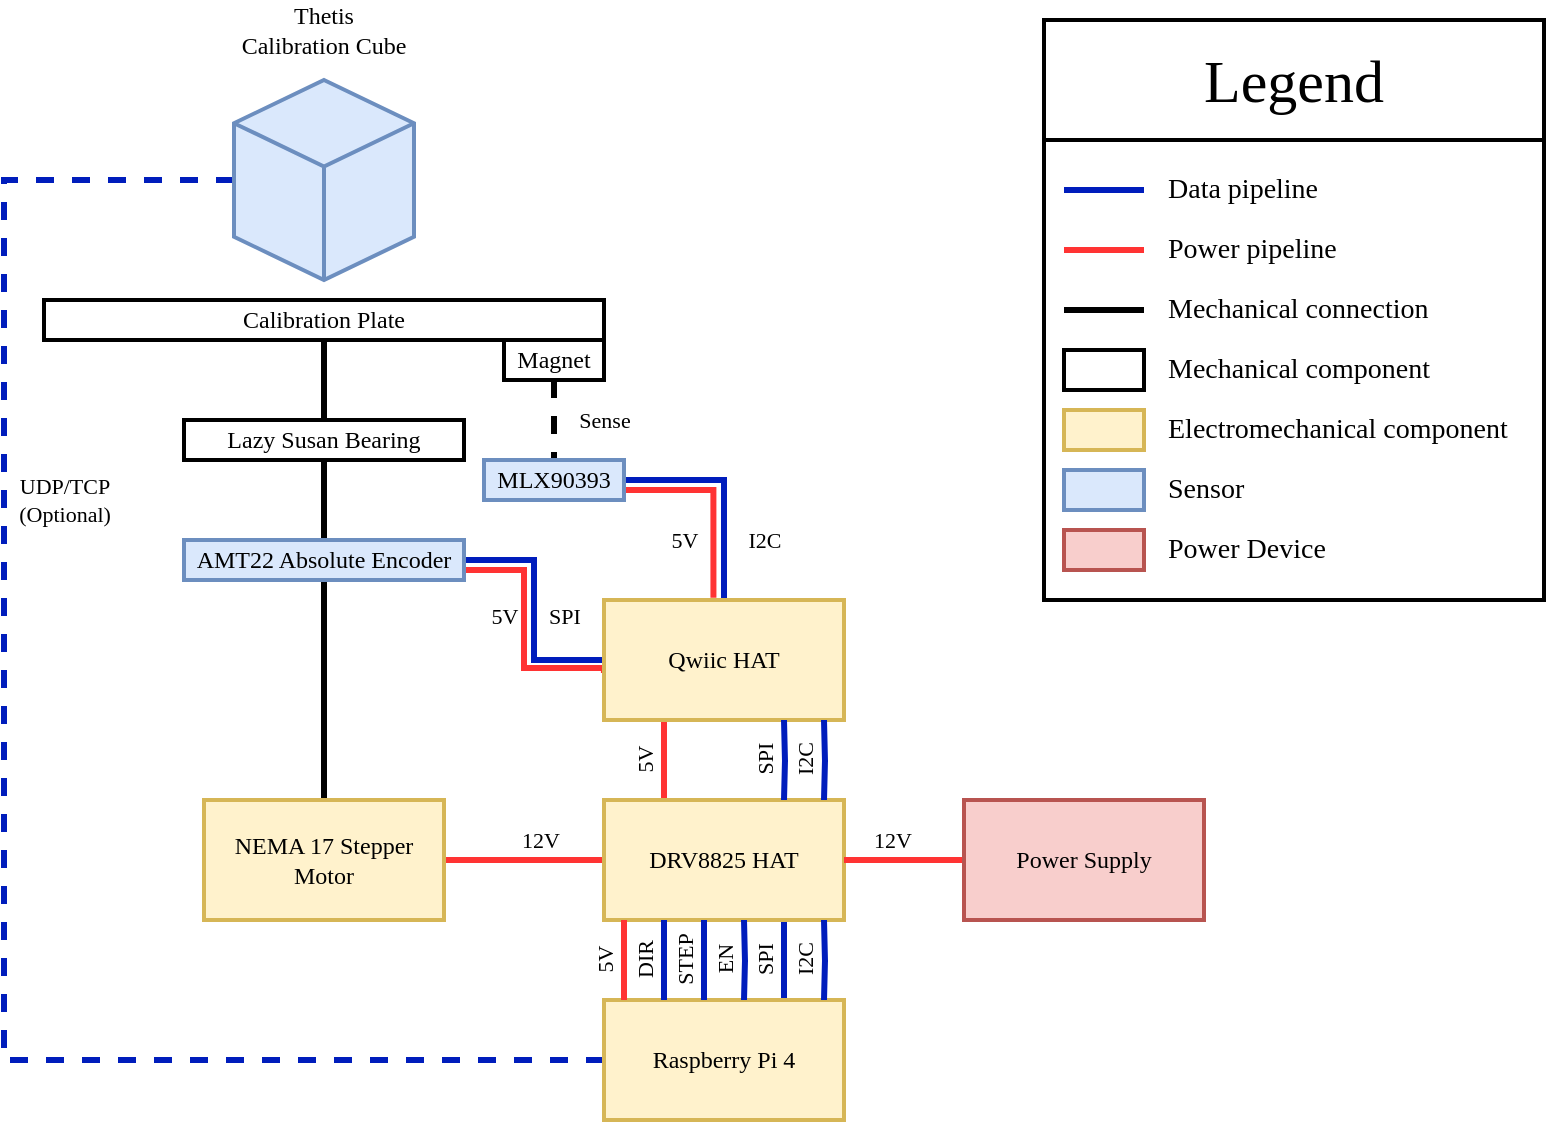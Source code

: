 <mxfile version="21.6.5" type="device" pages="2">
  <diagram id="5zqP1cPBUYEB5b7HEuYu" name="System Block Diagram">
    <mxGraphModel dx="1838" dy="1079" grid="1" gridSize="10" guides="1" tooltips="1" connect="1" arrows="1" fold="1" page="1" pageScale="1" pageWidth="1100" pageHeight="850" math="0" shadow="0">
      <root>
        <mxCell id="0" />
        <mxCell id="1" parent="0" />
        <mxCell id="tOTZb1gv-i5D8va3ve_L-6" style="edgeStyle=orthogonalEdgeStyle;rounded=0;orthogonalLoop=1;jettySize=auto;html=1;exitX=0.5;exitY=0;exitDx=0;exitDy=0;entryX=0.5;entryY=1;entryDx=0;entryDy=0;endArrow=none;endFill=0;strokeWidth=3;fontFamily=CMU Typewriter Text;" edge="1" parent="1" source="tOTZb1gv-i5D8va3ve_L-1" target="tOTZb1gv-i5D8va3ve_L-4">
          <mxGeometry relative="1" as="geometry" />
        </mxCell>
        <mxCell id="tOTZb1gv-i5D8va3ve_L-21" style="edgeStyle=orthogonalEdgeStyle;rounded=0;orthogonalLoop=1;jettySize=auto;html=1;exitX=1;exitY=0.5;exitDx=0;exitDy=0;entryX=0;entryY=0.5;entryDx=0;entryDy=0;endArrow=none;endFill=0;strokeWidth=3;fillColor=#0050ef;strokeColor=#FF3333;fontFamily=CMU Typewriter Text;" edge="1" parent="1" source="tOTZb1gv-i5D8va3ve_L-1" target="tOTZb1gv-i5D8va3ve_L-14">
          <mxGeometry relative="1" as="geometry" />
        </mxCell>
        <mxCell id="tOTZb1gv-i5D8va3ve_L-49" value="12V" style="edgeLabel;html=1;align=center;verticalAlign=middle;resizable=0;points=[];fontFamily=CMU Typewriter Text;" vertex="1" connectable="0" parent="tOTZb1gv-i5D8va3ve_L-21">
          <mxGeometry x="0.193" relative="1" as="geometry">
            <mxPoint y="-10" as="offset" />
          </mxGeometry>
        </mxCell>
        <mxCell id="tOTZb1gv-i5D8va3ve_L-1" value="NEMA 17 Stepper Motor" style="rounded=0;whiteSpace=wrap;html=1;strokeWidth=2;fillColor=#fff2cc;strokeColor=#d6b656;fontFamily=CMU Typewriter Text;" vertex="1" parent="1">
          <mxGeometry x="110" y="410" width="120" height="60" as="geometry" />
        </mxCell>
        <mxCell id="tOTZb1gv-i5D8va3ve_L-31" style="edgeStyle=orthogonalEdgeStyle;rounded=0;orthogonalLoop=1;jettySize=auto;html=1;exitX=0;exitY=0.5;exitDx=0;exitDy=0;exitPerimeter=0;entryX=0;entryY=0.5;entryDx=0;entryDy=0;strokeWidth=3;endArrow=none;endFill=0;dashed=1;fillColor=#0050ef;strokeColor=#001DBC;fontFamily=CMU Typewriter Text;" edge="1" parent="1" source="tOTZb1gv-i5D8va3ve_L-2" target="tOTZb1gv-i5D8va3ve_L-19">
          <mxGeometry relative="1" as="geometry">
            <Array as="points">
              <mxPoint x="10" y="100" />
              <mxPoint x="10" y="540" />
            </Array>
          </mxGeometry>
        </mxCell>
        <mxCell id="tOTZb1gv-i5D8va3ve_L-56" value="UDP/TCP&lt;br&gt;(Optional)" style="edgeLabel;html=1;align=center;verticalAlign=middle;resizable=0;points=[];fontFamily=CMU Typewriter Text;" vertex="1" connectable="0" parent="tOTZb1gv-i5D8va3ve_L-31">
          <mxGeometry x="-0.401" y="1" relative="1" as="geometry">
            <mxPoint x="29" y="19" as="offset" />
          </mxGeometry>
        </mxCell>
        <mxCell id="tOTZb1gv-i5D8va3ve_L-2" value="" style="html=1;whiteSpace=wrap;shape=isoCube2;backgroundOutline=1;isoAngle=15;strokeWidth=2;fillColor=#dae8fc;strokeColor=#6c8ebf;fontFamily=CMU Typewriter Text;" vertex="1" parent="1">
          <mxGeometry x="125" y="50" width="90" height="100" as="geometry" />
        </mxCell>
        <mxCell id="tOTZb1gv-i5D8va3ve_L-3" value="Thetis&lt;br&gt;Calibration Cube" style="text;html=1;strokeColor=none;fillColor=none;align=center;verticalAlign=middle;whiteSpace=wrap;rounded=0;fontFamily=CMU Typewriter Text;" vertex="1" parent="1">
          <mxGeometry x="110" y="10" width="120" height="30" as="geometry" />
        </mxCell>
        <mxCell id="tOTZb1gv-i5D8va3ve_L-4" value="Calibration Plate" style="rounded=0;whiteSpace=wrap;html=1;strokeWidth=2;fontFamily=CMU Typewriter Text;" vertex="1" parent="1">
          <mxGeometry x="30" y="160" width="280" height="20" as="geometry" />
        </mxCell>
        <mxCell id="tOTZb1gv-i5D8va3ve_L-5" value="Lazy Susan Bearing" style="rounded=0;whiteSpace=wrap;html=1;strokeWidth=2;fontFamily=CMU Typewriter Text;" vertex="1" parent="1">
          <mxGeometry x="100" y="220" width="140" height="20" as="geometry" />
        </mxCell>
        <mxCell id="tOTZb1gv-i5D8va3ve_L-10" style="edgeStyle=orthogonalEdgeStyle;rounded=0;orthogonalLoop=1;jettySize=auto;html=1;exitX=0.5;exitY=1;exitDx=0;exitDy=0;entryX=0.5;entryY=0;entryDx=0;entryDy=0;strokeWidth=3;endArrow=none;endFill=0;dashed=1;fontFamily=CMU Typewriter Text;" edge="1" parent="1" source="tOTZb1gv-i5D8va3ve_L-8" target="tOTZb1gv-i5D8va3ve_L-9">
          <mxGeometry relative="1" as="geometry" />
        </mxCell>
        <mxCell id="tOTZb1gv-i5D8va3ve_L-55" value="Sense" style="edgeLabel;html=1;align=center;verticalAlign=middle;resizable=0;points=[];fontFamily=CMU Typewriter Text;" vertex="1" connectable="0" parent="tOTZb1gv-i5D8va3ve_L-10">
          <mxGeometry x="-0.513" y="-1" relative="1" as="geometry">
            <mxPoint x="26" y="10" as="offset" />
          </mxGeometry>
        </mxCell>
        <mxCell id="tOTZb1gv-i5D8va3ve_L-8" value="Magnet" style="rounded=0;whiteSpace=wrap;html=1;strokeWidth=2;fontFamily=CMU Typewriter Text;" vertex="1" parent="1">
          <mxGeometry x="260" y="180" width="50" height="20" as="geometry" />
        </mxCell>
        <mxCell id="tOTZb1gv-i5D8va3ve_L-17" style="edgeStyle=orthogonalEdgeStyle;rounded=0;orthogonalLoop=1;jettySize=auto;html=1;exitX=1;exitY=0.5;exitDx=0;exitDy=0;entryX=0.5;entryY=0;entryDx=0;entryDy=0;strokeWidth=3;endArrow=none;endFill=0;fillColor=#0050ef;strokeColor=#001DBC;fontFamily=CMU Typewriter Text;" edge="1" parent="1" source="tOTZb1gv-i5D8va3ve_L-9" target="tOTZb1gv-i5D8va3ve_L-15">
          <mxGeometry relative="1" as="geometry" />
        </mxCell>
        <mxCell id="tOTZb1gv-i5D8va3ve_L-54" value="I2C" style="edgeLabel;html=1;align=center;verticalAlign=middle;resizable=0;points=[];fontFamily=CMU Typewriter Text;" vertex="1" connectable="0" parent="tOTZb1gv-i5D8va3ve_L-17">
          <mxGeometry x="0.438" y="1" relative="1" as="geometry">
            <mxPoint x="19" y="1" as="offset" />
          </mxGeometry>
        </mxCell>
        <mxCell id="tOTZb1gv-i5D8va3ve_L-27" style="edgeStyle=orthogonalEdgeStyle;rounded=0;orthogonalLoop=1;jettySize=auto;html=1;exitX=1;exitY=0.75;exitDx=0;exitDy=0;entryX=0.456;entryY=-0.018;entryDx=0;entryDy=0;entryPerimeter=0;strokeWidth=3;endArrow=none;endFill=0;strokeColor=#FF3333;fontFamily=CMU Typewriter Text;" edge="1" parent="1" source="tOTZb1gv-i5D8va3ve_L-9" target="tOTZb1gv-i5D8va3ve_L-15">
          <mxGeometry relative="1" as="geometry" />
        </mxCell>
        <mxCell id="tOTZb1gv-i5D8va3ve_L-53" value="5V" style="edgeLabel;html=1;align=center;verticalAlign=middle;resizable=0;points=[];fontFamily=CMU Typewriter Text;" vertex="1" connectable="0" parent="tOTZb1gv-i5D8va3ve_L-27">
          <mxGeometry x="0.407" y="-1" relative="1" as="geometry">
            <mxPoint x="-14" as="offset" />
          </mxGeometry>
        </mxCell>
        <mxCell id="tOTZb1gv-i5D8va3ve_L-9" value="MLX90393" style="rounded=0;whiteSpace=wrap;html=1;strokeWidth=2;fillColor=#dae8fc;strokeColor=#6c8ebf;fontFamily=CMU Typewriter Text;" vertex="1" parent="1">
          <mxGeometry x="250" y="240" width="70" height="20" as="geometry" />
        </mxCell>
        <mxCell id="tOTZb1gv-i5D8va3ve_L-18" style="edgeStyle=orthogonalEdgeStyle;rounded=0;orthogonalLoop=1;jettySize=auto;html=1;exitX=1;exitY=0.5;exitDx=0;exitDy=0;entryX=0;entryY=0.5;entryDx=0;entryDy=0;strokeWidth=3;endArrow=none;endFill=0;fillColor=#0050ef;strokeColor=#001DBC;fontFamily=CMU Typewriter Text;" edge="1" parent="1" source="tOTZb1gv-i5D8va3ve_L-11" target="tOTZb1gv-i5D8va3ve_L-15">
          <mxGeometry relative="1" as="geometry" />
        </mxCell>
        <mxCell id="tOTZb1gv-i5D8va3ve_L-52" value="SPI" style="edgeLabel;html=1;align=center;verticalAlign=middle;resizable=0;points=[];fontFamily=CMU Typewriter Text;" vertex="1" connectable="0" parent="tOTZb1gv-i5D8va3ve_L-18">
          <mxGeometry x="-0.07" y="-1" relative="1" as="geometry">
            <mxPoint x="16" y="7" as="offset" />
          </mxGeometry>
        </mxCell>
        <mxCell id="tOTZb1gv-i5D8va3ve_L-28" style="edgeStyle=orthogonalEdgeStyle;rounded=0;orthogonalLoop=1;jettySize=auto;html=1;exitX=1;exitY=0.75;exitDx=0;exitDy=0;entryX=0.003;entryY=0.609;entryDx=0;entryDy=0;entryPerimeter=0;strokeWidth=3;endArrow=none;endFill=0;strokeColor=#FF3333;fontFamily=CMU Typewriter Text;" edge="1" parent="1">
          <mxGeometry relative="1" as="geometry">
            <mxPoint x="239.6" y="295" as="sourcePoint" />
            <mxPoint x="309.96" y="346.54" as="targetPoint" />
            <Array as="points">
              <mxPoint x="270" y="295" />
              <mxPoint x="270" y="344" />
              <mxPoint x="310" y="344" />
            </Array>
          </mxGeometry>
        </mxCell>
        <mxCell id="tOTZb1gv-i5D8va3ve_L-51" value="5V" style="edgeLabel;html=1;align=center;verticalAlign=middle;resizable=0;points=[];fontFamily=CMU Typewriter Text;" vertex="1" connectable="0" parent="tOTZb1gv-i5D8va3ve_L-28">
          <mxGeometry x="-0.12" y="1" relative="1" as="geometry">
            <mxPoint x="-11" as="offset" />
          </mxGeometry>
        </mxCell>
        <mxCell id="tOTZb1gv-i5D8va3ve_L-11" value="AMT22 Absolute Encoder" style="rounded=0;whiteSpace=wrap;html=1;strokeWidth=2;fillColor=#dae8fc;strokeColor=#6c8ebf;fontFamily=CMU Typewriter Text;" vertex="1" parent="1">
          <mxGeometry x="100" y="280" width="140" height="20" as="geometry" />
        </mxCell>
        <mxCell id="tOTZb1gv-i5D8va3ve_L-26" style="edgeStyle=orthogonalEdgeStyle;rounded=0;orthogonalLoop=1;jettySize=auto;html=1;exitX=0.75;exitY=1;exitDx=0;exitDy=0;entryX=0.75;entryY=0;entryDx=0;entryDy=0;strokeWidth=3;endArrow=none;endFill=0;fillColor=#0050ef;strokeColor=#001DBC;fontFamily=CMU Typewriter Text;" edge="1" parent="1" source="tOTZb1gv-i5D8va3ve_L-14" target="tOTZb1gv-i5D8va3ve_L-19">
          <mxGeometry relative="1" as="geometry" />
        </mxCell>
        <mxCell id="tOTZb1gv-i5D8va3ve_L-33" value="SPI" style="edgeLabel;html=1;align=center;verticalAlign=middle;resizable=0;points=[];rotation=-90;fontFamily=CMU Typewriter Text;" vertex="1" connectable="0" parent="tOTZb1gv-i5D8va3ve_L-26">
          <mxGeometry x="-0.445" relative="1" as="geometry">
            <mxPoint x="-10" y="9" as="offset" />
          </mxGeometry>
        </mxCell>
        <mxCell id="tOTZb1gv-i5D8va3ve_L-29" style="edgeStyle=orthogonalEdgeStyle;rounded=0;orthogonalLoop=1;jettySize=auto;html=1;exitX=0.25;exitY=0;exitDx=0;exitDy=0;entryX=0.25;entryY=1;entryDx=0;entryDy=0;strokeWidth=3;endArrow=none;endFill=0;fillColor=#a20025;strokeColor=#FF3333;fontFamily=CMU Typewriter Text;" edge="1" parent="1" source="tOTZb1gv-i5D8va3ve_L-14" target="tOTZb1gv-i5D8va3ve_L-15">
          <mxGeometry relative="1" as="geometry" />
        </mxCell>
        <mxCell id="tOTZb1gv-i5D8va3ve_L-50" value="5V" style="edgeLabel;html=1;align=center;verticalAlign=middle;resizable=0;points=[];rotation=-90;fontFamily=CMU Typewriter Text;" vertex="1" connectable="0" parent="tOTZb1gv-i5D8va3ve_L-29">
          <mxGeometry x="0.392" relative="1" as="geometry">
            <mxPoint x="-10" y="8" as="offset" />
          </mxGeometry>
        </mxCell>
        <mxCell id="tOTZb1gv-i5D8va3ve_L-14" value="DRV8825 HAT" style="rounded=0;whiteSpace=wrap;html=1;strokeWidth=2;fillColor=#fff2cc;strokeColor=#d6b656;fontFamily=CMU Typewriter Text;" vertex="1" parent="1">
          <mxGeometry x="310" y="410" width="120" height="60" as="geometry" />
        </mxCell>
        <mxCell id="tOTZb1gv-i5D8va3ve_L-15" value="Qwiic HAT" style="rounded=0;whiteSpace=wrap;html=1;strokeWidth=2;fillColor=#fff2cc;strokeColor=#d6b656;fontFamily=CMU Typewriter Text;" vertex="1" parent="1">
          <mxGeometry x="310" y="310" width="120" height="60" as="geometry" />
        </mxCell>
        <mxCell id="tOTZb1gv-i5D8va3ve_L-19" value="Raspberry Pi 4" style="rounded=0;whiteSpace=wrap;html=1;strokeWidth=2;fillColor=#fff2cc;strokeColor=#d6b656;fontFamily=CMU Typewriter Text;" vertex="1" parent="1">
          <mxGeometry x="310" y="510" width="120" height="60" as="geometry" />
        </mxCell>
        <mxCell id="tOTZb1gv-i5D8va3ve_L-23" style="edgeStyle=orthogonalEdgeStyle;rounded=0;orthogonalLoop=1;jettySize=auto;html=1;exitX=0;exitY=0.5;exitDx=0;exitDy=0;entryX=1;entryY=0.5;entryDx=0;entryDy=0;endArrow=none;endFill=0;strokeWidth=3;strokeColor=#FF3333;fontFamily=CMU Typewriter Text;" edge="1" parent="1" source="tOTZb1gv-i5D8va3ve_L-22" target="tOTZb1gv-i5D8va3ve_L-14">
          <mxGeometry relative="1" as="geometry" />
        </mxCell>
        <mxCell id="tOTZb1gv-i5D8va3ve_L-48" value="12V" style="edgeLabel;html=1;align=center;verticalAlign=middle;resizable=0;points=[];fontFamily=CMU Typewriter Text;" vertex="1" connectable="0" parent="tOTZb1gv-i5D8va3ve_L-23">
          <mxGeometry x="0.194" relative="1" as="geometry">
            <mxPoint y="-10" as="offset" />
          </mxGeometry>
        </mxCell>
        <mxCell id="tOTZb1gv-i5D8va3ve_L-22" value="Power Supply" style="rounded=0;whiteSpace=wrap;html=1;strokeWidth=2;fillColor=#f8cecc;strokeColor=#b85450;fontFamily=CMU Typewriter Text;" vertex="1" parent="1">
          <mxGeometry x="490" y="410" width="120" height="60" as="geometry" />
        </mxCell>
        <mxCell id="tOTZb1gv-i5D8va3ve_L-34" style="edgeStyle=orthogonalEdgeStyle;rounded=0;orthogonalLoop=1;jettySize=auto;html=1;exitX=0.75;exitY=1;exitDx=0;exitDy=0;entryX=0.75;entryY=0;entryDx=0;entryDy=0;strokeWidth=3;endArrow=none;endFill=0;fillColor=#0050ef;strokeColor=#001DBC;fontFamily=CMU Typewriter Text;" edge="1" parent="1">
          <mxGeometry relative="1" as="geometry">
            <mxPoint x="380" y="470" as="sourcePoint" />
            <mxPoint x="380" y="510" as="targetPoint" />
          </mxGeometry>
        </mxCell>
        <mxCell id="tOTZb1gv-i5D8va3ve_L-35" value="EN" style="edgeLabel;html=1;align=center;verticalAlign=middle;resizable=0;points=[];rotation=-90;fontFamily=CMU Typewriter Text;" vertex="1" connectable="0" parent="tOTZb1gv-i5D8va3ve_L-34">
          <mxGeometry x="-0.445" relative="1" as="geometry">
            <mxPoint x="-10" y="9" as="offset" />
          </mxGeometry>
        </mxCell>
        <mxCell id="tOTZb1gv-i5D8va3ve_L-36" style="edgeStyle=orthogonalEdgeStyle;rounded=0;orthogonalLoop=1;jettySize=auto;html=1;exitX=0.75;exitY=1;exitDx=0;exitDy=0;entryX=0.75;entryY=0;entryDx=0;entryDy=0;strokeWidth=3;endArrow=none;endFill=0;fillColor=#0050ef;strokeColor=#001DBC;fontFamily=CMU Typewriter Text;" edge="1" parent="1">
          <mxGeometry relative="1" as="geometry">
            <mxPoint x="360" y="470" as="sourcePoint" />
            <mxPoint x="360" y="510" as="targetPoint" />
            <Array as="points">
              <mxPoint x="360" y="490" />
              <mxPoint x="360" y="490" />
            </Array>
          </mxGeometry>
        </mxCell>
        <mxCell id="tOTZb1gv-i5D8va3ve_L-37" value="STEP" style="edgeLabel;html=1;align=center;verticalAlign=middle;resizable=0;points=[];rotation=-90;fontFamily=CMU Typewriter Text;" vertex="1" connectable="0" parent="tOTZb1gv-i5D8va3ve_L-36">
          <mxGeometry x="-0.445" relative="1" as="geometry">
            <mxPoint x="-10" y="9" as="offset" />
          </mxGeometry>
        </mxCell>
        <mxCell id="tOTZb1gv-i5D8va3ve_L-38" style="edgeStyle=orthogonalEdgeStyle;rounded=0;orthogonalLoop=1;jettySize=auto;html=1;exitX=0.75;exitY=1;exitDx=0;exitDy=0;entryX=0.75;entryY=0;entryDx=0;entryDy=0;strokeWidth=3;endArrow=none;endFill=0;fillColor=#0050ef;strokeColor=#001DBC;fontFamily=CMU Typewriter Text;" edge="1" parent="1">
          <mxGeometry relative="1" as="geometry">
            <mxPoint x="420" y="470" as="sourcePoint" />
            <mxPoint x="420" y="510" as="targetPoint" />
          </mxGeometry>
        </mxCell>
        <mxCell id="tOTZb1gv-i5D8va3ve_L-39" value="I2C" style="edgeLabel;html=1;align=center;verticalAlign=middle;resizable=0;points=[];rotation=-90;fontFamily=CMU Typewriter Text;" vertex="1" connectable="0" parent="tOTZb1gv-i5D8va3ve_L-38">
          <mxGeometry x="-0.445" relative="1" as="geometry">
            <mxPoint x="-10" y="9" as="offset" />
          </mxGeometry>
        </mxCell>
        <mxCell id="tOTZb1gv-i5D8va3ve_L-40" style="edgeStyle=orthogonalEdgeStyle;rounded=0;orthogonalLoop=1;jettySize=auto;html=1;exitX=0.75;exitY=1;exitDx=0;exitDy=0;entryX=0.75;entryY=0;entryDx=0;entryDy=0;strokeWidth=3;endArrow=none;endFill=0;fillColor=#0050ef;strokeColor=#001DBC;fontFamily=CMU Typewriter Text;" edge="1" parent="1">
          <mxGeometry relative="1" as="geometry">
            <mxPoint x="340" y="470" as="sourcePoint" />
            <mxPoint x="340" y="510" as="targetPoint" />
            <Array as="points">
              <mxPoint x="340" y="490" />
              <mxPoint x="340" y="490" />
            </Array>
          </mxGeometry>
        </mxCell>
        <mxCell id="tOTZb1gv-i5D8va3ve_L-41" value="DIR" style="edgeLabel;html=1;align=center;verticalAlign=middle;resizable=0;points=[];rotation=-90;fontFamily=CMU Typewriter Text;" vertex="1" connectable="0" parent="tOTZb1gv-i5D8va3ve_L-40">
          <mxGeometry x="-0.445" relative="1" as="geometry">
            <mxPoint x="-10" y="9" as="offset" />
          </mxGeometry>
        </mxCell>
        <mxCell id="tOTZb1gv-i5D8va3ve_L-42" style="edgeStyle=orthogonalEdgeStyle;rounded=0;orthogonalLoop=1;jettySize=auto;html=1;exitX=0.75;exitY=1;exitDx=0;exitDy=0;entryX=0.75;entryY=0;entryDx=0;entryDy=0;strokeWidth=3;endArrow=none;endFill=0;fillColor=#0050ef;strokeColor=#FF3333;fontFamily=CMU Typewriter Text;" edge="1" parent="1">
          <mxGeometry relative="1" as="geometry">
            <mxPoint x="320" y="470" as="sourcePoint" />
            <mxPoint x="320" y="510" as="targetPoint" />
            <Array as="points">
              <mxPoint x="320" y="490" />
              <mxPoint x="320" y="490" />
            </Array>
          </mxGeometry>
        </mxCell>
        <mxCell id="tOTZb1gv-i5D8va3ve_L-43" value="5V" style="edgeLabel;html=1;align=center;verticalAlign=middle;resizable=0;points=[];rotation=-90;fontFamily=CMU Typewriter Text;" vertex="1" connectable="0" parent="tOTZb1gv-i5D8va3ve_L-42">
          <mxGeometry x="-0.445" relative="1" as="geometry">
            <mxPoint x="-10" y="9" as="offset" />
          </mxGeometry>
        </mxCell>
        <mxCell id="tOTZb1gv-i5D8va3ve_L-44" style="edgeStyle=orthogonalEdgeStyle;rounded=0;orthogonalLoop=1;jettySize=auto;html=1;exitX=0.75;exitY=1;exitDx=0;exitDy=0;entryX=0.75;entryY=0;entryDx=0;entryDy=0;strokeWidth=3;endArrow=none;endFill=0;fillColor=#0050ef;strokeColor=#001DBC;fontFamily=CMU Typewriter Text;" edge="1" parent="1">
          <mxGeometry relative="1" as="geometry">
            <mxPoint x="420" y="370" as="sourcePoint" />
            <mxPoint x="420" y="410" as="targetPoint" />
          </mxGeometry>
        </mxCell>
        <mxCell id="tOTZb1gv-i5D8va3ve_L-45" value="I2C" style="edgeLabel;html=1;align=center;verticalAlign=middle;resizable=0;points=[];rotation=-90;fontFamily=CMU Typewriter Text;" vertex="1" connectable="0" parent="tOTZb1gv-i5D8va3ve_L-44">
          <mxGeometry x="-0.445" relative="1" as="geometry">
            <mxPoint x="-10" y="9" as="offset" />
          </mxGeometry>
        </mxCell>
        <mxCell id="tOTZb1gv-i5D8va3ve_L-46" style="edgeStyle=orthogonalEdgeStyle;rounded=0;orthogonalLoop=1;jettySize=auto;html=1;exitX=0.75;exitY=1;exitDx=0;exitDy=0;entryX=0.75;entryY=0;entryDx=0;entryDy=0;strokeWidth=3;endArrow=none;endFill=0;fillColor=#0050ef;strokeColor=#001DBC;fontFamily=CMU Typewriter Text;" edge="1" parent="1">
          <mxGeometry relative="1" as="geometry">
            <mxPoint x="400" y="370" as="sourcePoint" />
            <mxPoint x="400" y="410" as="targetPoint" />
          </mxGeometry>
        </mxCell>
        <mxCell id="tOTZb1gv-i5D8va3ve_L-47" value="SPI" style="edgeLabel;html=1;align=center;verticalAlign=middle;resizable=0;points=[];rotation=-90;fontFamily=CMU Typewriter Text;" vertex="1" connectable="0" parent="tOTZb1gv-i5D8va3ve_L-46">
          <mxGeometry x="-0.445" relative="1" as="geometry">
            <mxPoint x="-10" y="9" as="offset" />
          </mxGeometry>
        </mxCell>
        <mxCell id="0twQuyHkZJd6qWiMJnPO-1" value="" style="rounded=0;whiteSpace=wrap;html=1;strokeWidth=2;fontFamily=CMU Typewriter Text;" vertex="1" parent="1">
          <mxGeometry x="530" y="20" width="250" height="290" as="geometry" />
        </mxCell>
        <mxCell id="0twQuyHkZJd6qWiMJnPO-2" value="&lt;font style=&quot;font-size: 30px;&quot;&gt;Legend&lt;/font&gt;" style="rounded=0;whiteSpace=wrap;html=1;strokeWidth=2;fontFamily=CMU Typewriter Text;" vertex="1" parent="1">
          <mxGeometry x="530" y="20" width="250" height="60" as="geometry" />
        </mxCell>
        <mxCell id="0twQuyHkZJd6qWiMJnPO-3" style="rounded=0;orthogonalLoop=1;jettySize=auto;html=1;exitX=0.056;exitY=0.167;exitDx=0;exitDy=0;entryX=0.167;entryY=0.167;entryDx=0;entryDy=0;strokeWidth=3;exitPerimeter=0;entryPerimeter=0;fillColor=#0050ef;strokeColor=#001DBC;fontFamily=CMU Typewriter Text;endArrow=none;endFill=0;" edge="1" parent="1">
          <mxGeometry relative="1" as="geometry">
            <mxPoint x="540" y="105" as="sourcePoint" />
            <mxPoint x="580.0" y="105" as="targetPoint" />
          </mxGeometry>
        </mxCell>
        <mxCell id="0twQuyHkZJd6qWiMJnPO-4" value="&lt;font style=&quot;font-size: 14px;&quot;&gt;Data pipeline&lt;/font&gt;" style="text;html=1;strokeColor=none;fillColor=none;align=left;verticalAlign=middle;whiteSpace=wrap;rounded=0;fontFamily=CMU Typewriter Text;" vertex="1" parent="1">
          <mxGeometry x="590" y="90" width="190" height="30" as="geometry" />
        </mxCell>
        <mxCell id="0twQuyHkZJd6qWiMJnPO-7" style="rounded=0;orthogonalLoop=1;jettySize=auto;html=1;exitX=0.056;exitY=0.167;exitDx=0;exitDy=0;entryX=0.167;entryY=0.167;entryDx=0;entryDy=0;strokeWidth=3;exitPerimeter=0;entryPerimeter=0;fillColor=#60a917;strokeColor=#FF3333;endArrow=none;endFill=0;fontFamily=CMU Typewriter Text;" edge="1" parent="1">
          <mxGeometry relative="1" as="geometry">
            <mxPoint x="540" y="135" as="sourcePoint" />
            <mxPoint x="580" y="135" as="targetPoint" />
          </mxGeometry>
        </mxCell>
        <mxCell id="0twQuyHkZJd6qWiMJnPO-8" value="&lt;span style=&quot;font-size: 14px;&quot;&gt;Power pipeline&lt;/span&gt;" style="text;html=1;strokeColor=none;fillColor=none;align=left;verticalAlign=middle;whiteSpace=wrap;rounded=0;fontFamily=CMU Typewriter Text;" vertex="1" parent="1">
          <mxGeometry x="590" y="120" width="190" height="30" as="geometry" />
        </mxCell>
        <mxCell id="0twQuyHkZJd6qWiMJnPO-9" style="rounded=0;orthogonalLoop=1;jettySize=auto;html=1;exitX=0.056;exitY=0.167;exitDx=0;exitDy=0;entryX=0.167;entryY=0.167;entryDx=0;entryDy=0;strokeWidth=3;exitPerimeter=0;entryPerimeter=0;fillColor=#60a917;strokeColor=#000000;endArrow=none;endFill=0;fontFamily=CMU Typewriter Text;" edge="1" parent="1">
          <mxGeometry relative="1" as="geometry">
            <mxPoint x="540" y="165" as="sourcePoint" />
            <mxPoint x="580" y="165" as="targetPoint" />
          </mxGeometry>
        </mxCell>
        <mxCell id="0twQuyHkZJd6qWiMJnPO-10" value="&lt;font style=&quot;font-size: 14px;&quot;&gt;Mechanical connection&lt;/font&gt;" style="text;html=1;strokeColor=none;fillColor=none;align=left;verticalAlign=middle;whiteSpace=wrap;rounded=0;fontFamily=CMU Typewriter Text;" vertex="1" parent="1">
          <mxGeometry x="590" y="150" width="190" height="30" as="geometry" />
        </mxCell>
        <mxCell id="0twQuyHkZJd6qWiMJnPO-12" value="&lt;font style=&quot;font-size: 14px;&quot;&gt;Electromechanical component&lt;/font&gt;" style="text;html=1;strokeColor=none;fillColor=none;align=left;verticalAlign=middle;whiteSpace=wrap;rounded=0;fontFamily=CMU Typewriter Text;" vertex="1" parent="1">
          <mxGeometry x="590" y="210" width="190" height="30" as="geometry" />
        </mxCell>
        <mxCell id="0twQuyHkZJd6qWiMJnPO-14" value="&lt;font style=&quot;font-size: 14px;&quot;&gt;Sensor&lt;/font&gt;" style="text;html=1;strokeColor=none;fillColor=none;align=left;verticalAlign=middle;whiteSpace=wrap;rounded=0;fontFamily=CMU Typewriter Text;" vertex="1" parent="1">
          <mxGeometry x="590" y="240" width="190" height="30" as="geometry" />
        </mxCell>
        <mxCell id="0twQuyHkZJd6qWiMJnPO-15" value="" style="rounded=0;whiteSpace=wrap;html=1;fontFamily=CMU Typewriter Text;strokeWidth=2;fillColor=#f8cecc;strokeColor=#b85450;" vertex="1" parent="1">
          <mxGeometry x="540" y="275" width="40" height="20" as="geometry" />
        </mxCell>
        <mxCell id="0twQuyHkZJd6qWiMJnPO-16" value="&lt;font style=&quot;font-size: 14px;&quot;&gt;Power Device&lt;/font&gt;" style="text;html=1;strokeColor=none;fillColor=none;align=left;verticalAlign=middle;whiteSpace=wrap;rounded=0;fontFamily=CMU Typewriter Text;" vertex="1" parent="1">
          <mxGeometry x="590" y="270" width="190" height="30" as="geometry" />
        </mxCell>
        <mxCell id="0twQuyHkZJd6qWiMJnPO-18" value="" style="rounded=0;whiteSpace=wrap;html=1;fontFamily=CMU Typewriter Text;strokeWidth=2;fillColor=#dae8fc;strokeColor=#6c8ebf;" vertex="1" parent="1">
          <mxGeometry x="540" y="245" width="40" height="20" as="geometry" />
        </mxCell>
        <mxCell id="0twQuyHkZJd6qWiMJnPO-19" value="" style="rounded=0;whiteSpace=wrap;html=1;fontFamily=CMU Typewriter Text;strokeWidth=2;fillColor=#fff2cc;strokeColor=#d6b656;" vertex="1" parent="1">
          <mxGeometry x="540" y="215" width="40" height="20" as="geometry" />
        </mxCell>
        <mxCell id="0twQuyHkZJd6qWiMJnPO-21" value="" style="rounded=0;whiteSpace=wrap;html=1;fontFamily=CMU Typewriter Text;strokeWidth=2;" vertex="1" parent="1">
          <mxGeometry x="540" y="185" width="40" height="20" as="geometry" />
        </mxCell>
        <mxCell id="0twQuyHkZJd6qWiMJnPO-22" value="&lt;span style=&quot;font-size: 14px;&quot;&gt;Mechanical component&lt;/span&gt;" style="text;html=1;strokeColor=none;fillColor=none;align=left;verticalAlign=middle;whiteSpace=wrap;rounded=0;fontFamily=CMU Typewriter Text;" vertex="1" parent="1">
          <mxGeometry x="590" y="180" width="190" height="30" as="geometry" />
        </mxCell>
      </root>
    </mxGraphModel>
  </diagram>
  <diagram name="ROS Architecture" id="WmgwrJzL_DIjoPacxGYn">
    <mxGraphModel dx="1644" dy="965" grid="1" gridSize="10" guides="1" tooltips="1" connect="1" arrows="1" fold="1" page="1" pageScale="1" pageWidth="1100" pageHeight="850" math="0" shadow="0">
      <root>
        <mxCell id="0" />
        <mxCell id="1" parent="0" />
        <mxCell id="5c4M8HBMnXqBhfR9mkvd-1" value="xioAPI-compatible Device" style="rounded=0;whiteSpace=wrap;html=1;fontFamily=CMU Typewriter Text;strokeWidth=2;" vertex="1" parent="1">
          <mxGeometry x="55" y="30" width="120" height="60" as="geometry" />
        </mxCell>
        <mxCell id="5c4M8HBMnXqBhfR9mkvd-32" style="edgeStyle=orthogonalEdgeStyle;rounded=0;orthogonalLoop=1;jettySize=auto;html=1;exitX=0.5;exitY=1;exitDx=0;exitDy=0;entryX=0.441;entryY=0.006;entryDx=0;entryDy=0;entryPerimeter=0;strokeWidth=3;fillColor=#60a917;strokeColor=#2D7600;fontFamily=CMU Typewriter Text;" edge="1" parent="1" source="5c4M8HBMnXqBhfR9mkvd-2" target="5c4M8HBMnXqBhfR9mkvd-6">
          <mxGeometry relative="1" as="geometry" />
        </mxCell>
        <mxCell id="5c4M8HBMnXqBhfR9mkvd-33" value="/stop_motor" style="edgeLabel;html=1;align=center;verticalAlign=middle;resizable=0;points=[];rotation=0;fontFamily=CMU Typewriter Text;" vertex="1" connectable="0" parent="5c4M8HBMnXqBhfR9mkvd-32">
          <mxGeometry x="-0.088" relative="1" as="geometry">
            <mxPoint x="-35" y="-16" as="offset" />
          </mxGeometry>
        </mxCell>
        <mxCell id="5c4M8HBMnXqBhfR9mkvd-2" value="" style="ellipse;whiteSpace=wrap;html=1;fontFamily=CMU Typewriter Text;strokeWidth=2;fillColor=#e1d5e7;strokeColor=#9673a6;" vertex="1" parent="1">
          <mxGeometry x="40" y="130" width="150" height="130" as="geometry" />
        </mxCell>
        <mxCell id="5c4M8HBMnXqBhfR9mkvd-3" value="x-IMU3 Lib" style="rounded=1;whiteSpace=wrap;html=1;fontFamily=CMU Typewriter Text;strokeWidth=2;fillColor=#1ba1e2;fontColor=#ffffff;strokeColor=#006EAF;" vertex="1" parent="1">
          <mxGeometry x="80" y="160" width="70" height="30" as="geometry" />
        </mxCell>
        <mxCell id="5c4M8HBMnXqBhfR9mkvd-4" style="edgeStyle=orthogonalEdgeStyle;rounded=0;orthogonalLoop=1;jettySize=auto;html=1;exitX=0.5;exitY=1;exitDx=0;exitDy=0;entryX=0.5;entryY=0;entryDx=0;entryDy=0;fontFamily=CMU Typewriter Text;strokeWidth=3;endArrow=none;endFill=0;fillColor=#e51400;strokeColor=#FF3333;" edge="1" parent="1" source="5c4M8HBMnXqBhfR9mkvd-1" target="5c4M8HBMnXqBhfR9mkvd-3">
          <mxGeometry relative="1" as="geometry" />
        </mxCell>
        <mxCell id="5c4M8HBMnXqBhfR9mkvd-45" value="UDP/TCP" style="edgeLabel;html=1;align=center;verticalAlign=middle;resizable=0;points=[];fontFamily=CMU Typewriter Text;" vertex="1" connectable="0" parent="5c4M8HBMnXqBhfR9mkvd-4">
          <mxGeometry x="-0.35" y="-1" relative="1" as="geometry">
            <mxPoint x="31" y="-3" as="offset" />
          </mxGeometry>
        </mxCell>
        <mxCell id="5c4M8HBMnXqBhfR9mkvd-5" value="&lt;font style=&quot;font-size: 18px;&quot;&gt;&lt;b&gt;XioDeviceNode&lt;/b&gt;&lt;/font&gt;" style="text;html=1;strokeColor=none;fillColor=none;align=center;verticalAlign=middle;whiteSpace=wrap;rounded=0;strokeWidth=2;fontSize=18;fontFamily=CMU Typewriter Text;" vertex="1" parent="1">
          <mxGeometry x="85" y="210" width="60" height="30" as="geometry" />
        </mxCell>
        <mxCell id="5c4M8HBMnXqBhfR9mkvd-6" value="" style="ellipse;whiteSpace=wrap;html=1;fontFamily=CMU Typewriter Text;strokeWidth=2;fillColor=#e1d5e7;strokeColor=#9673a6;" vertex="1" parent="1">
          <mxGeometry x="10" y="360" width="240" height="210" as="geometry" />
        </mxCell>
        <mxCell id="5c4M8HBMnXqBhfR9mkvd-34" style="edgeStyle=orthogonalEdgeStyle;rounded=0;orthogonalLoop=1;jettySize=auto;html=1;exitX=0.25;exitY=1;exitDx=0;exitDy=0;entryX=0.351;entryY=0.04;entryDx=0;entryDy=0;entryPerimeter=0;endArrow=none;endFill=0;strokeWidth=3;strokeColor=#FF3333;fontFamily=CMU Typewriter Text;" edge="1" parent="1" source="5c4M8HBMnXqBhfR9mkvd-7" target="5c4M8HBMnXqBhfR9mkvd-9">
          <mxGeometry relative="1" as="geometry">
            <mxPoint x="112.5" y="595" as="sourcePoint" />
          </mxGeometry>
        </mxCell>
        <mxCell id="5c4M8HBMnXqBhfR9mkvd-37" value="STEP" style="edgeLabel;html=1;align=center;verticalAlign=middle;resizable=0;points=[];rotation=-90;fontFamily=CMU Typewriter Text;" vertex="1" connectable="0" parent="5c4M8HBMnXqBhfR9mkvd-34">
          <mxGeometry x="0.336" y="-2" relative="1" as="geometry">
            <mxPoint x="-7" y="-15" as="offset" />
          </mxGeometry>
        </mxCell>
        <mxCell id="5c4M8HBMnXqBhfR9mkvd-35" style="edgeStyle=orthogonalEdgeStyle;rounded=0;orthogonalLoop=1;jettySize=auto;html=1;exitX=0.5;exitY=1;exitDx=0;exitDy=0;entryX=0.5;entryY=0;entryDx=0;entryDy=0;endArrow=none;endFill=0;strokeWidth=3;strokeColor=#FF3333;fontFamily=CMU Typewriter Text;" edge="1" parent="1" source="5c4M8HBMnXqBhfR9mkvd-7" target="5c4M8HBMnXqBhfR9mkvd-9">
          <mxGeometry relative="1" as="geometry">
            <mxPoint x="130" y="595" as="sourcePoint" />
          </mxGeometry>
        </mxCell>
        <mxCell id="5c4M8HBMnXqBhfR9mkvd-36" style="edgeStyle=orthogonalEdgeStyle;rounded=0;orthogonalLoop=1;jettySize=auto;html=1;exitX=0.75;exitY=1;exitDx=0;exitDy=0;entryX=0.65;entryY=0.022;entryDx=0;entryDy=0;entryPerimeter=0;endArrow=none;endFill=0;strokeWidth=3;strokeColor=#FF3333;fontFamily=CMU Typewriter Text;" edge="1" parent="1" source="5c4M8HBMnXqBhfR9mkvd-7" target="5c4M8HBMnXqBhfR9mkvd-9">
          <mxGeometry relative="1" as="geometry">
            <mxPoint x="147.5" y="595" as="sourcePoint" />
          </mxGeometry>
        </mxCell>
        <mxCell id="5c4M8HBMnXqBhfR9mkvd-7" value="DRV8825 Driver" style="rounded=1;whiteSpace=wrap;html=1;fontFamily=CMU Typewriter Text;strokeWidth=2;fillColor=#1ba1e2;fontColor=#ffffff;strokeColor=#006EAF;" vertex="1" parent="1">
          <mxGeometry x="95" y="520" width="70" height="30" as="geometry" />
        </mxCell>
        <mxCell id="5c4M8HBMnXqBhfR9mkvd-8" value="&lt;font style=&quot;font-size: 18px;&quot;&gt;&lt;b&gt;CalibrationPlateNode&lt;/b&gt;&lt;/font&gt;" style="text;html=1;strokeColor=none;fillColor=none;align=center;verticalAlign=middle;whiteSpace=wrap;rounded=0;strokeWidth=2;fontSize=18;fontFamily=CMU Typewriter Text;" vertex="1" parent="1">
          <mxGeometry x="100" y="450" width="60" height="30" as="geometry" />
        </mxCell>
        <mxCell id="5c4M8HBMnXqBhfR9mkvd-40" style="edgeStyle=orthogonalEdgeStyle;rounded=0;orthogonalLoop=1;jettySize=auto;html=1;exitX=0.5;exitY=1;exitDx=0;exitDy=0;entryX=0.5;entryY=0;entryDx=0;entryDy=0;strokeWidth=3;endArrow=none;endFill=0;fontFamily=CMU Typewriter Text;" edge="1" parent="1" source="5c4M8HBMnXqBhfR9mkvd-9" target="5c4M8HBMnXqBhfR9mkvd-11">
          <mxGeometry relative="1" as="geometry" />
        </mxCell>
        <mxCell id="5c4M8HBMnXqBhfR9mkvd-9" value="DRV8825 HAT" style="rounded=0;whiteSpace=wrap;html=1;fontFamily=CMU Typewriter Text;strokeWidth=2;" vertex="1" parent="1">
          <mxGeometry x="70" y="645" width="120" height="60" as="geometry" />
        </mxCell>
        <mxCell id="5c4M8HBMnXqBhfR9mkvd-41" style="edgeStyle=orthogonalEdgeStyle;rounded=0;orthogonalLoop=1;jettySize=auto;html=1;exitX=1;exitY=0.5;exitDx=0;exitDy=0;entryX=0;entryY=0.5;entryDx=0;entryDy=0;strokeWidth=3;endArrow=none;endFill=0;fontFamily=CMU Typewriter Text;" edge="1" parent="1" source="5c4M8HBMnXqBhfR9mkvd-11" target="5c4M8HBMnXqBhfR9mkvd-13">
          <mxGeometry relative="1" as="geometry" />
        </mxCell>
        <mxCell id="5c4M8HBMnXqBhfR9mkvd-11" value="NEMA 17 Stepper Motor" style="rounded=0;whiteSpace=wrap;html=1;fontFamily=CMU Typewriter Text;strokeWidth=2;" vertex="1" parent="1">
          <mxGeometry x="70" y="765" width="120" height="60" as="geometry" />
        </mxCell>
        <mxCell id="5c4M8HBMnXqBhfR9mkvd-12" value="" style="ellipse;whiteSpace=wrap;html=1;fontFamily=CMU Typewriter Text;strokeWidth=2;fillColor=#e1d5e7;strokeColor=#9673a6;" vertex="1" parent="1">
          <mxGeometry x="415" y="685" width="170" height="145" as="geometry" />
        </mxCell>
        <mxCell id="5c4M8HBMnXqBhfR9mkvd-43" style="edgeStyle=orthogonalEdgeStyle;rounded=0;orthogonalLoop=1;jettySize=auto;html=1;exitX=1;exitY=0.5;exitDx=0;exitDy=0;entryX=0;entryY=0.5;entryDx=0;entryDy=0;strokeWidth=3;endArrow=none;endFill=0;strokeColor=#FF3333;fontFamily=CMU Typewriter Text;" edge="1" parent="1" source="5c4M8HBMnXqBhfR9mkvd-13" target="5c4M8HBMnXqBhfR9mkvd-14">
          <mxGeometry relative="1" as="geometry" />
        </mxCell>
        <mxCell id="5c4M8HBMnXqBhfR9mkvd-44" value="SPI" style="edgeLabel;html=1;align=center;verticalAlign=middle;resizable=0;points=[];fontFamily=CMU Typewriter Text;" vertex="1" connectable="0" parent="5c4M8HBMnXqBhfR9mkvd-43">
          <mxGeometry x="-0.531" y="-2" relative="1" as="geometry">
            <mxPoint y="-12" as="offset" />
          </mxGeometry>
        </mxCell>
        <mxCell id="5c4M8HBMnXqBhfR9mkvd-13" value="AMT222-B&lt;br&gt;Absolute Encoder" style="rounded=0;whiteSpace=wrap;html=1;fontFamily=CMU Typewriter Text;strokeWidth=2;" vertex="1" parent="1">
          <mxGeometry x="245" y="765" width="120" height="60" as="geometry" />
        </mxCell>
        <mxCell id="5c4M8HBMnXqBhfR9mkvd-14" value="AMT22 Driver" style="rounded=1;whiteSpace=wrap;html=1;fontFamily=CMU Typewriter Text;strokeWidth=2;fillColor=#1ba1e2;fontColor=#ffffff;strokeColor=#006EAF;" vertex="1" parent="1">
          <mxGeometry x="465" y="780" width="70" height="30" as="geometry" />
        </mxCell>
        <mxCell id="5c4M8HBMnXqBhfR9mkvd-15" value="&lt;font style=&quot;font-size: 18px;&quot;&gt;&lt;b&gt;AMT22Node&lt;/b&gt;&lt;/font&gt;" style="text;html=1;strokeColor=none;fillColor=none;align=center;verticalAlign=middle;whiteSpace=wrap;rounded=0;strokeWidth=2;fontSize=18;fontFamily=CMU Typewriter Text;" vertex="1" parent="1">
          <mxGeometry x="467.5" y="720" width="65" height="25" as="geometry" />
        </mxCell>
        <mxCell id="5c4M8HBMnXqBhfR9mkvd-16" value="" style="ellipse;whiteSpace=wrap;html=1;fontFamily=CMU Typewriter Text;strokeWidth=2;fillColor=#e1d5e7;strokeColor=#9673a6;" vertex="1" parent="1">
          <mxGeometry x="600" y="490" width="170" height="145" as="geometry" />
        </mxCell>
        <mxCell id="5c4M8HBMnXqBhfR9mkvd-17" value="MLX90393&lt;br&gt;Driver" style="rounded=1;whiteSpace=wrap;html=1;fontFamily=CMU Typewriter Text;strokeWidth=2;fillColor=#1ba1e2;fontColor=#ffffff;strokeColor=#006EAF;" vertex="1" parent="1">
          <mxGeometry x="650" y="585" width="70" height="30" as="geometry" />
        </mxCell>
        <mxCell id="5c4M8HBMnXqBhfR9mkvd-18" value="&lt;font style=&quot;font-size: 18px;&quot;&gt;&lt;b&gt;MLX90393Node&lt;/b&gt;&lt;/font&gt;" style="text;html=1;strokeColor=none;fillColor=none;align=center;verticalAlign=middle;whiteSpace=wrap;rounded=0;strokeWidth=2;fontSize=18;fontFamily=CMU Typewriter Text;" vertex="1" parent="1">
          <mxGeometry x="655" y="520" width="60" height="30" as="geometry" />
        </mxCell>
        <mxCell id="5c4M8HBMnXqBhfR9mkvd-63" style="edgeStyle=orthogonalEdgeStyle;rounded=0;orthogonalLoop=1;jettySize=auto;html=1;exitX=0.5;exitY=0;exitDx=0;exitDy=0;entryX=0.5;entryY=1;entryDx=0;entryDy=0;strokeWidth=3;endArrow=none;endFill=0;strokeColor=#FF3333;fontFamily=CMU Typewriter Text;" edge="1" parent="1" source="5c4M8HBMnXqBhfR9mkvd-19" target="5c4M8HBMnXqBhfR9mkvd-17">
          <mxGeometry relative="1" as="geometry" />
        </mxCell>
        <mxCell id="5c4M8HBMnXqBhfR9mkvd-64" value="I2C" style="edgeLabel;html=1;align=center;verticalAlign=middle;resizable=0;points=[];fontFamily=CMU Typewriter Text;" vertex="1" connectable="0" parent="5c4M8HBMnXqBhfR9mkvd-63">
          <mxGeometry x="-0.037" y="-2" relative="1" as="geometry">
            <mxPoint x="23" y="3" as="offset" />
          </mxGeometry>
        </mxCell>
        <mxCell id="5c4M8HBMnXqBhfR9mkvd-19" value="MLX90393&lt;br&gt;Tri-Axial Magnetometer" style="rounded=0;whiteSpace=wrap;html=1;fontFamily=CMU Typewriter Text;strokeWidth=2;" vertex="1" parent="1">
          <mxGeometry x="625" y="675" width="120" height="60" as="geometry" />
        </mxCell>
        <mxCell id="5c4M8HBMnXqBhfR9mkvd-60" style="edgeStyle=orthogonalEdgeStyle;rounded=0;orthogonalLoop=1;jettySize=auto;html=1;exitX=0.5;exitY=0;exitDx=0;exitDy=0;entryX=0.5;entryY=1;entryDx=0;entryDy=0;endArrow=none;endFill=0;strokeWidth=3;dashed=1;fontFamily=CMU Typewriter Text;" edge="1" parent="1" source="5c4M8HBMnXqBhfR9mkvd-20" target="5c4M8HBMnXqBhfR9mkvd-19">
          <mxGeometry relative="1" as="geometry" />
        </mxCell>
        <mxCell id="5c4M8HBMnXqBhfR9mkvd-61" value="Hall Effect &lt;br&gt;Sense" style="edgeLabel;html=1;align=center;verticalAlign=middle;resizable=0;points=[];fontFamily=CMU Typewriter Text;" vertex="1" connectable="0" parent="5c4M8HBMnXqBhfR9mkvd-60">
          <mxGeometry x="0.403" y="-2" relative="1" as="geometry">
            <mxPoint x="28" y="6" as="offset" />
          </mxGeometry>
        </mxCell>
        <mxCell id="5c4M8HBMnXqBhfR9mkvd-20" value="Neodymium Magnet" style="rounded=0;whiteSpace=wrap;html=1;fontFamily=CMU Typewriter Text;strokeWidth=2;" vertex="1" parent="1">
          <mxGeometry x="625" y="780" width="120" height="60" as="geometry" />
        </mxCell>
        <mxCell id="5c4M8HBMnXqBhfR9mkvd-21" value="" style="ellipse;whiteSpace=wrap;html=1;fontFamily=CMU Typewriter Text;strokeWidth=2;fillColor=#e1d5e7;strokeColor=#9673a6;" vertex="1" parent="1">
          <mxGeometry x="330" y="20" width="500" height="380" as="geometry" />
        </mxCell>
        <mxCell id="5c4M8HBMnXqBhfR9mkvd-22" value="&lt;font style=&quot;font-size: 18px;&quot;&gt;&lt;b&gt;CalibrationMasterNode&lt;/b&gt;&lt;/font&gt;" style="text;html=1;strokeColor=none;fillColor=none;align=center;verticalAlign=middle;whiteSpace=wrap;rounded=0;strokeWidth=2;fontFamily=CMU Typewriter Text;" vertex="1" parent="1">
          <mxGeometry x="550" y="180" width="60" height="30" as="geometry" />
        </mxCell>
        <mxCell id="5c4M8HBMnXqBhfR9mkvd-23" value="" style="endArrow=classic;html=1;rounded=0;strokeWidth=3;exitX=0.945;exitY=0.281;exitDx=0;exitDy=0;exitPerimeter=0;entryX=0.016;entryY=0.387;entryDx=0;entryDy=0;entryPerimeter=0;fillColor=#0050ef;strokeColor=#001DBC;fontFamily=CMU Typewriter Text;" edge="1" parent="1" source="5c4M8HBMnXqBhfR9mkvd-2" target="5c4M8HBMnXqBhfR9mkvd-21">
          <mxGeometry width="50" height="50" relative="1" as="geometry">
            <mxPoint x="210" y="430" as="sourcePoint" />
            <mxPoint x="260" y="380" as="targetPoint" />
          </mxGeometry>
        </mxCell>
        <mxCell id="5c4M8HBMnXqBhfR9mkvd-24" value="/inertial_measurement" style="edgeLabel;html=1;align=center;verticalAlign=middle;resizable=0;points=[];fontFamily=CMU Typewriter Text;" vertex="1" connectable="0" parent="5c4M8HBMnXqBhfR9mkvd-23">
          <mxGeometry x="0.148" y="1" relative="1" as="geometry">
            <mxPoint x="-8" y="-14" as="offset" />
          </mxGeometry>
        </mxCell>
        <mxCell id="5c4M8HBMnXqBhfR9mkvd-28" value="" style="endArrow=classic;html=1;rounded=0;strokeWidth=3;exitX=1;exitY=0.5;exitDx=0;exitDy=0;entryX=0.001;entryY=0.464;entryDx=0;entryDy=0;entryPerimeter=0;fillColor=#60a917;strokeColor=#2D7600;fontFamily=CMU Typewriter Text;" edge="1" parent="1" source="5c4M8HBMnXqBhfR9mkvd-2" target="5c4M8HBMnXqBhfR9mkvd-21">
          <mxGeometry width="50" height="50" relative="1" as="geometry">
            <mxPoint x="192" y="177" as="sourcePoint" />
            <mxPoint x="348" y="177" as="targetPoint" />
          </mxGeometry>
        </mxCell>
        <mxCell id="5c4M8HBMnXqBhfR9mkvd-29" value="/estop" style="edgeLabel;html=1;align=center;verticalAlign=middle;resizable=0;points=[];fontFamily=CMU Typewriter Text;" vertex="1" connectable="0" parent="5c4M8HBMnXqBhfR9mkvd-28">
          <mxGeometry x="0.148" y="1" relative="1" as="geometry">
            <mxPoint x="-11" y="-14" as="offset" />
          </mxGeometry>
        </mxCell>
        <mxCell id="5c4M8HBMnXqBhfR9mkvd-30" value="" style="endArrow=classic;html=1;rounded=0;strokeWidth=3;exitX=-0.001;exitY=0.546;exitDx=0;exitDy=0;exitPerimeter=0;entryX=0.937;entryY=0.733;entryDx=0;entryDy=0;entryPerimeter=0;fillColor=#60a917;strokeColor=#2D7600;fontFamily=CMU Typewriter Text;" edge="1" parent="1" source="5c4M8HBMnXqBhfR9mkvd-21" target="5c4M8HBMnXqBhfR9mkvd-2">
          <mxGeometry width="50" height="50" relative="1" as="geometry">
            <mxPoint x="202" y="187" as="sourcePoint" />
            <mxPoint x="358" y="187" as="targetPoint" />
          </mxGeometry>
        </mxCell>
        <mxCell id="5c4M8HBMnXqBhfR9mkvd-31" value="/send_cmd" style="edgeLabel;html=1;align=center;verticalAlign=middle;resizable=0;points=[];fontFamily=CMU Typewriter Text;" vertex="1" connectable="0" parent="5c4M8HBMnXqBhfR9mkvd-30">
          <mxGeometry x="0.148" y="1" relative="1" as="geometry">
            <mxPoint x="13" y="-14" as="offset" />
          </mxGeometry>
        </mxCell>
        <mxCell id="5c4M8HBMnXqBhfR9mkvd-38" value="DIR" style="edgeLabel;html=1;align=center;verticalAlign=middle;resizable=0;points=[];rotation=-90;fontFamily=CMU Typewriter Text;" vertex="1" connectable="0" parent="1">
          <mxGeometry x="120.497" y="600.005" as="geometry" />
        </mxCell>
        <mxCell id="5c4M8HBMnXqBhfR9mkvd-39" value="EN" style="edgeLabel;html=1;align=center;verticalAlign=middle;resizable=0;points=[];rotation=-90;fontFamily=CMU Typewriter Text;" vertex="1" connectable="0" parent="1">
          <mxGeometry x="139.497" y="600.005" as="geometry" />
        </mxCell>
        <mxCell id="5c4M8HBMnXqBhfR9mkvd-46" style="rounded=0;orthogonalLoop=1;jettySize=auto;html=1;exitX=0.629;exitY=0.017;exitDx=0;exitDy=0;entryX=0.008;entryY=0.592;entryDx=0;entryDy=0;entryPerimeter=0;strokeWidth=3;exitPerimeter=0;fillColor=#0050ef;strokeColor=#001DBC;fontFamily=CMU Typewriter Text;" edge="1" parent="1" source="5c4M8HBMnXqBhfR9mkvd-6" target="5c4M8HBMnXqBhfR9mkvd-21">
          <mxGeometry relative="1" as="geometry">
            <mxPoint x="125" y="270" as="sourcePoint" />
            <mxPoint x="125" y="436" as="targetPoint" />
          </mxGeometry>
        </mxCell>
        <mxCell id="5c4M8HBMnXqBhfR9mkvd-47" value="/plate/info" style="edgeLabel;html=1;align=center;verticalAlign=middle;resizable=0;points=[];rotation=-35;fontFamily=CMU Typewriter Text;" vertex="1" connectable="0" parent="5c4M8HBMnXqBhfR9mkvd-46">
          <mxGeometry x="-0.088" relative="1" as="geometry">
            <mxPoint x="-8" y="-7" as="offset" />
          </mxGeometry>
        </mxCell>
        <mxCell id="5c4M8HBMnXqBhfR9mkvd-48" style="rounded=0;orthogonalLoop=1;jettySize=auto;html=1;exitX=0.017;exitY=0.641;exitDx=0;exitDy=0;entryX=0.713;entryY=0.052;entryDx=0;entryDy=0;strokeWidth=3;exitPerimeter=0;entryPerimeter=0;fillColor=#60a917;strokeColor=#2D7600;fontFamily=CMU Typewriter Text;" edge="1" parent="1" source="5c4M8HBMnXqBhfR9mkvd-21" target="5c4M8HBMnXqBhfR9mkvd-6">
          <mxGeometry relative="1" as="geometry">
            <mxPoint x="157" y="437" as="sourcePoint" />
            <mxPoint x="351" y="282" as="targetPoint" />
          </mxGeometry>
        </mxCell>
        <mxCell id="5c4M8HBMnXqBhfR9mkvd-49" value="/start_motor" style="edgeLabel;html=1;align=center;verticalAlign=middle;resizable=0;points=[];rotation=-35;fontFamily=CMU Typewriter Text;" vertex="1" connectable="0" parent="5c4M8HBMnXqBhfR9mkvd-48">
          <mxGeometry x="-0.088" relative="1" as="geometry">
            <mxPoint x="-23" y="4" as="offset" />
          </mxGeometry>
        </mxCell>
        <mxCell id="5c4M8HBMnXqBhfR9mkvd-50" style="rounded=0;orthogonalLoop=1;jettySize=auto;html=1;exitX=0.036;exitY=0.685;exitDx=0;exitDy=0;entryX=0.803;entryY=0.106;entryDx=0;entryDy=0;strokeWidth=3;exitPerimeter=0;entryPerimeter=0;fillColor=#60a917;strokeColor=#2D7600;fontFamily=CMU Typewriter Text;" edge="1" parent="1" source="5c4M8HBMnXqBhfR9mkvd-21" target="5c4M8HBMnXqBhfR9mkvd-6">
          <mxGeometry relative="1" as="geometry">
            <mxPoint x="345.5" y="283.24" as="sourcePoint" />
            <mxPoint x="204.04" y="379.21" as="targetPoint" />
          </mxGeometry>
        </mxCell>
        <mxCell id="5c4M8HBMnXqBhfR9mkvd-51" value="/stop_motor" style="edgeLabel;html=1;align=center;verticalAlign=middle;resizable=0;points=[];rotation=-35;fontFamily=CMU Typewriter Text;" vertex="1" connectable="0" parent="5c4M8HBMnXqBhfR9mkvd-50">
          <mxGeometry x="-0.088" relative="1" as="geometry">
            <mxPoint x="-23" y="4" as="offset" />
          </mxGeometry>
        </mxCell>
        <mxCell id="5c4M8HBMnXqBhfR9mkvd-52" style="rounded=0;orthogonalLoop=1;jettySize=auto;html=1;exitX=0.054;exitY=0.731;exitDx=0;exitDy=0;entryX=0.881;entryY=0.166;entryDx=0;entryDy=0;strokeWidth=3;exitPerimeter=0;entryPerimeter=0;fillColor=#60a917;strokeColor=#2D7600;fontFamily=CMU Typewriter Text;" edge="1" parent="1" source="5c4M8HBMnXqBhfR9mkvd-21" target="5c4M8HBMnXqBhfR9mkvd-6">
          <mxGeometry relative="1" as="geometry">
            <mxPoint x="387.5" y="338" as="sourcePoint" />
            <mxPoint x="212.5" y="485" as="targetPoint" />
          </mxGeometry>
        </mxCell>
        <mxCell id="5c4M8HBMnXqBhfR9mkvd-53" value="/set_speed" style="edgeLabel;html=1;align=center;verticalAlign=middle;resizable=0;points=[];rotation=-35;fontFamily=CMU Typewriter Text;" vertex="1" connectable="0" parent="5c4M8HBMnXqBhfR9mkvd-52">
          <mxGeometry x="-0.088" relative="1" as="geometry">
            <mxPoint x="-23" y="4" as="offset" />
          </mxGeometry>
        </mxCell>
        <mxCell id="5c4M8HBMnXqBhfR9mkvd-54" style="rounded=0;orthogonalLoop=1;jettySize=auto;html=1;exitX=0.075;exitY=0.77;exitDx=0;exitDy=0;entryX=0.927;entryY=0.233;entryDx=0;entryDy=0;strokeWidth=3;exitPerimeter=0;entryPerimeter=0;fillColor=#60a917;strokeColor=#2D7600;fontFamily=CMU Typewriter Text;" edge="1" parent="1" source="5c4M8HBMnXqBhfR9mkvd-21" target="5c4M8HBMnXqBhfR9mkvd-6">
          <mxGeometry relative="1" as="geometry">
            <mxPoint x="415" y="381.5" as="sourcePoint" />
            <mxPoint x="240" y="528.5" as="targetPoint" />
          </mxGeometry>
        </mxCell>
        <mxCell id="5c4M8HBMnXqBhfR9mkvd-55" value="/set_angle" style="edgeLabel;html=1;align=center;verticalAlign=middle;resizable=0;points=[];rotation=-36;fontFamily=CMU Typewriter Text;" vertex="1" connectable="0" parent="5c4M8HBMnXqBhfR9mkvd-54">
          <mxGeometry x="-0.088" relative="1" as="geometry">
            <mxPoint x="-23" y="4" as="offset" />
          </mxGeometry>
        </mxCell>
        <mxCell id="5c4M8HBMnXqBhfR9mkvd-56" value="rosbag Logging" style="rounded=1;whiteSpace=wrap;html=1;fontFamily=CMU Typewriter Text;strokeWidth=2;fillColor=#1ba1e2;fontColor=#ffffff;strokeColor=#006EAF;" vertex="1" parent="1">
          <mxGeometry x="435" y="90" width="90" height="60" as="geometry" />
        </mxCell>
        <mxCell id="5c4M8HBMnXqBhfR9mkvd-57" value="CalibrationModel" style="rounded=1;whiteSpace=wrap;html=1;fontFamily=CMU Typewriter Text;strokeWidth=2;fillColor=#1ba1e2;fontColor=#ffffff;strokeColor=#006EAF;" vertex="1" parent="1">
          <mxGeometry x="630" y="90" width="90" height="60" as="geometry" />
        </mxCell>
        <mxCell id="5c4M8HBMnXqBhfR9mkvd-58" value="Calibration Database" style="rounded=1;whiteSpace=wrap;html=1;fontFamily=CMU Typewriter Text;strokeWidth=2;fillColor=#1ba1e2;fontColor=#ffffff;strokeColor=#006EAF;" vertex="1" parent="1">
          <mxGeometry x="435" y="250" width="90" height="60" as="geometry" />
        </mxCell>
        <mxCell id="5c4M8HBMnXqBhfR9mkvd-59" value="UUID Tracking" style="rounded=1;whiteSpace=wrap;html=1;fontFamily=CMU Typewriter Text;strokeWidth=2;fillColor=#1ba1e2;fontColor=#ffffff;strokeColor=#006EAF;" vertex="1" parent="1">
          <mxGeometry x="630" y="250" width="90" height="60" as="geometry" />
        </mxCell>
        <mxCell id="5c4M8HBMnXqBhfR9mkvd-65" style="rounded=0;orthogonalLoop=1;jettySize=auto;html=1;exitX=0.084;exitY=0.211;exitDx=0;exitDy=0;entryX=1;entryY=0.437;entryDx=0;entryDy=0;strokeWidth=3;exitPerimeter=0;entryPerimeter=0;fillColor=#0050ef;strokeColor=#001DBC;fontFamily=CMU Typewriter Text;" edge="1" parent="1" source="5c4M8HBMnXqBhfR9mkvd-16" target="5c4M8HBMnXqBhfR9mkvd-6">
          <mxGeometry relative="1" as="geometry">
            <mxPoint x="378" y="323" as="sourcePoint" />
            <mxPoint x="242" y="419" as="targetPoint" />
          </mxGeometry>
        </mxCell>
        <mxCell id="5c4M8HBMnXqBhfR9mkvd-66" value="/magnet_detect" style="edgeLabel;html=1;align=center;verticalAlign=middle;resizable=0;points=[];rotation=13;fontFamily=CMU Typewriter Text;" vertex="1" connectable="0" parent="5c4M8HBMnXqBhfR9mkvd-65">
          <mxGeometry x="-0.088" relative="1" as="geometry">
            <mxPoint x="-15" y="-14" as="offset" />
          </mxGeometry>
        </mxCell>
        <mxCell id="5c4M8HBMnXqBhfR9mkvd-67" style="rounded=0;orthogonalLoop=1;jettySize=auto;html=1;exitX=0.75;exitY=0.944;exitDx=0;exitDy=0;entryX=0.02;entryY=0.328;entryDx=0;entryDy=0;strokeWidth=3;exitPerimeter=0;entryPerimeter=0;fillColor=#60a917;strokeColor=#2D7600;fontFamily=CMU Typewriter Text;" edge="1" parent="1" source="5c4M8HBMnXqBhfR9mkvd-6" target="5c4M8HBMnXqBhfR9mkvd-12">
          <mxGeometry relative="1" as="geometry">
            <mxPoint x="190" y="555" as="sourcePoint" />
            <mxPoint x="414.6" y="727.19" as="targetPoint" />
          </mxGeometry>
        </mxCell>
        <mxCell id="5c4M8HBMnXqBhfR9mkvd-68" value="/zero" style="edgeLabel;html=1;align=center;verticalAlign=middle;resizable=0;points=[];rotation=35;fontFamily=CMU Typewriter Text;" vertex="1" connectable="0" parent="5c4M8HBMnXqBhfR9mkvd-67">
          <mxGeometry x="-0.088" relative="1" as="geometry">
            <mxPoint x="-4" y="-14" as="offset" />
          </mxGeometry>
        </mxCell>
        <mxCell id="5c4M8HBMnXqBhfR9mkvd-69" style="rounded=0;orthogonalLoop=1;jettySize=auto;html=1;exitX=0.098;exitY=0.802;exitDx=0;exitDy=0;entryX=0.968;entryY=0.31;entryDx=0;entryDy=0;strokeWidth=3;exitPerimeter=0;entryPerimeter=0;fillColor=#60a917;strokeColor=#2D7600;fontFamily=CMU Typewriter Text;" edge="1" parent="1" source="5c4M8HBMnXqBhfR9mkvd-21" target="5c4M8HBMnXqBhfR9mkvd-6">
          <mxGeometry relative="1" as="geometry">
            <mxPoint x="380.64" y="325" as="sourcePoint" />
            <mxPoint x="245" y="424.55" as="targetPoint" />
          </mxGeometry>
        </mxCell>
        <mxCell id="5c4M8HBMnXqBhfR9mkvd-70" value="/home" style="edgeLabel;html=1;align=center;verticalAlign=middle;resizable=0;points=[];rotation=-35;fontFamily=CMU Typewriter Text;" vertex="1" connectable="0" parent="5c4M8HBMnXqBhfR9mkvd-69">
          <mxGeometry x="-0.088" relative="1" as="geometry">
            <mxPoint x="-22" y="5" as="offset" />
          </mxGeometry>
        </mxCell>
        <mxCell id="5c4M8HBMnXqBhfR9mkvd-71" style="rounded=0;orthogonalLoop=1;jettySize=auto;html=1;exitX=0.826;exitY=0.902;exitDx=0;exitDy=0;entryX=0.075;entryY=0.233;entryDx=0;entryDy=0;strokeWidth=3;exitPerimeter=0;entryPerimeter=0;fillColor=#60a917;strokeColor=#2D7600;fontFamily=CMU Typewriter Text;" edge="1" parent="1" source="5c4M8HBMnXqBhfR9mkvd-6" target="5c4M8HBMnXqBhfR9mkvd-12">
          <mxGeometry relative="1" as="geometry">
            <mxPoint x="200.0" y="540" as="sourcePoint" />
            <mxPoint x="431.16" y="715.205" as="targetPoint" />
          </mxGeometry>
        </mxCell>
        <mxCell id="5c4M8HBMnXqBhfR9mkvd-72" value="/reset" style="edgeLabel;html=1;align=center;verticalAlign=middle;resizable=0;points=[];rotation=35;fontFamily=CMU Typewriter Text;" vertex="1" connectable="0" parent="5c4M8HBMnXqBhfR9mkvd-71">
          <mxGeometry x="-0.088" relative="1" as="geometry">
            <mxPoint x="-4" y="-15" as="offset" />
          </mxGeometry>
        </mxCell>
        <mxCell id="5c4M8HBMnXqBhfR9mkvd-73" style="rounded=0;orthogonalLoop=1;jettySize=auto;html=1;exitX=0.179;exitY=0.131;exitDx=0;exitDy=0;entryX=0.89;entryY=0.815;entryDx=0;entryDy=0;strokeWidth=3;entryPerimeter=0;exitPerimeter=0;fillColor=#0050ef;strokeColor=#001DBC;fontFamily=CMU Typewriter Text;" edge="1" parent="1" source="5c4M8HBMnXqBhfR9mkvd-12" target="5c4M8HBMnXqBhfR9mkvd-6">
          <mxGeometry relative="1" as="geometry">
            <mxPoint x="218" y="559" as="sourcePoint" />
            <mxPoint x="438" y="729" as="targetPoint" />
          </mxGeometry>
        </mxCell>
        <mxCell id="5c4M8HBMnXqBhfR9mkvd-74" value="/position" style="edgeLabel;html=1;align=center;verticalAlign=middle;resizable=0;points=[];rotation=39;fontFamily=CMU Typewriter Text;" vertex="1" connectable="0" parent="5c4M8HBMnXqBhfR9mkvd-73">
          <mxGeometry x="-0.088" relative="1" as="geometry">
            <mxPoint x="-4" y="-15" as="offset" />
          </mxGeometry>
        </mxCell>
        <mxCell id="5c4M8HBMnXqBhfR9mkvd-75" style="rounded=0;orthogonalLoop=1;jettySize=auto;html=1;exitX=0.299;exitY=0.047;exitDx=0;exitDy=0;entryX=0.931;entryY=0.752;entryDx=0;entryDy=0;strokeWidth=3;entryPerimeter=0;exitPerimeter=0;fillColor=#0050ef;strokeColor=#001DBC;fontFamily=CMU Typewriter Text;" edge="1" parent="1" source="5c4M8HBMnXqBhfR9mkvd-12" target="5c4M8HBMnXqBhfR9mkvd-6">
          <mxGeometry relative="1" as="geometry">
            <mxPoint x="462" y="690" as="sourcePoint" />
            <mxPoint x="240" y="520" as="targetPoint" />
          </mxGeometry>
        </mxCell>
        <mxCell id="5c4M8HBMnXqBhfR9mkvd-76" value="/angle" style="edgeLabel;html=1;align=center;verticalAlign=middle;resizable=0;points=[];rotation=35;fontFamily=CMU Typewriter Text;" vertex="1" connectable="0" parent="5c4M8HBMnXqBhfR9mkvd-75">
          <mxGeometry x="-0.088" relative="1" as="geometry">
            <mxPoint x="-4" y="-15" as="offset" />
          </mxGeometry>
        </mxCell>
        <mxCell id="5c4M8HBMnXqBhfR9mkvd-77" style="rounded=0;orthogonalLoop=1;jettySize=auto;html=1;exitX=0.429;exitY=0.005;exitDx=0;exitDy=0;entryX=0.973;entryY=0.676;entryDx=0;entryDy=0;strokeWidth=3;entryPerimeter=0;exitPerimeter=0;fillColor=#0050ef;strokeColor=#001DBC;fontFamily=CMU Typewriter Text;" edge="1" parent="1" source="5c4M8HBMnXqBhfR9mkvd-12" target="5c4M8HBMnXqBhfR9mkvd-6">
          <mxGeometry relative="1" as="geometry">
            <mxPoint x="465" y="670" as="sourcePoint" />
            <mxPoint x="243" y="500" as="targetPoint" />
          </mxGeometry>
        </mxCell>
        <mxCell id="5c4M8HBMnXqBhfR9mkvd-78" value="/angular_velocity" style="edgeLabel;html=1;align=center;verticalAlign=middle;resizable=0;points=[];rotation=35;fontFamily=CMU Typewriter Text;" vertex="1" connectable="0" parent="5c4M8HBMnXqBhfR9mkvd-77">
          <mxGeometry x="-0.088" relative="1" as="geometry">
            <mxPoint x="-4" y="-15" as="offset" />
          </mxGeometry>
        </mxCell>
        <mxCell id="5c4M8HBMnXqBhfR9mkvd-79" style="rounded=0;orthogonalLoop=1;jettySize=auto;html=1;exitX=0.008;exitY=0.355;exitDx=0;exitDy=0;entryX=1;entryY=0.528;entryDx=0;entryDy=0;strokeWidth=3;exitPerimeter=0;entryPerimeter=0;fillColor=#0050ef;strokeColor=#001DBC;fontFamily=CMU Typewriter Text;" edge="1" parent="1" source="5c4M8HBMnXqBhfR9mkvd-16" target="5c4M8HBMnXqBhfR9mkvd-6">
          <mxGeometry relative="1" as="geometry">
            <mxPoint x="694" y="551" as="sourcePoint" />
            <mxPoint x="260" y="462" as="targetPoint" />
          </mxGeometry>
        </mxCell>
        <mxCell id="5c4M8HBMnXqBhfR9mkvd-80" value="/magnetic" style="edgeLabel;html=1;align=center;verticalAlign=middle;resizable=0;points=[];rotation=13;fontFamily=CMU Typewriter Text;" vertex="1" connectable="0" parent="5c4M8HBMnXqBhfR9mkvd-79">
          <mxGeometry x="-0.088" relative="1" as="geometry">
            <mxPoint x="-15" y="-14" as="offset" />
          </mxGeometry>
        </mxCell>
        <mxCell id="5c4M8HBMnXqBhfR9mkvd-81" style="rounded=0;orthogonalLoop=1;jettySize=auto;html=1;exitX=0.439;exitY=-0.001;exitDx=0;exitDy=0;entryX=0.653;entryY=0.981;entryDx=0;entryDy=0;strokeWidth=3;exitPerimeter=0;entryPerimeter=0;fillColor=#0050ef;strokeColor=#001DBC;fontFamily=CMU Typewriter Text;" edge="1" parent="1" source="5c4M8HBMnXqBhfR9mkvd-16" target="5c4M8HBMnXqBhfR9mkvd-21">
          <mxGeometry relative="1" as="geometry">
            <mxPoint x="681" y="571" as="sourcePoint" />
            <mxPoint x="260" y="481" as="targetPoint" />
          </mxGeometry>
        </mxCell>
        <mxCell id="5c4M8HBMnXqBhfR9mkvd-82" value="/magnetic" style="edgeLabel;html=1;align=center;verticalAlign=middle;resizable=0;points=[];rotation=79;fontFamily=CMU Typewriter Text;" vertex="1" connectable="0" parent="5c4M8HBMnXqBhfR9mkvd-81">
          <mxGeometry x="-0.088" relative="1" as="geometry">
            <mxPoint x="9" y="-7" as="offset" />
          </mxGeometry>
        </mxCell>
        <mxCell id="5c4M8HBMnXqBhfR9mkvd-83" style="rounded=0;orthogonalLoop=1;jettySize=auto;html=1;exitX=0.3;exitY=0.041;exitDx=0;exitDy=0;entryX=0.605;entryY=0.99;entryDx=0;entryDy=0;strokeWidth=3;entryPerimeter=0;fillColor=#0050ef;strokeColor=#001DBC;exitPerimeter=0;fontFamily=CMU Typewriter Text;" edge="1" parent="1" source="5c4M8HBMnXqBhfR9mkvd-16" target="5c4M8HBMnXqBhfR9mkvd-21">
          <mxGeometry relative="1" as="geometry">
            <mxPoint x="694" y="551" as="sourcePoint" />
            <mxPoint x="260" y="462" as="targetPoint" />
          </mxGeometry>
        </mxCell>
        <mxCell id="5c4M8HBMnXqBhfR9mkvd-84" value="/magnet_detect" style="edgeLabel;html=1;align=center;verticalAlign=middle;resizable=0;points=[];rotation=80;fontFamily=CMU Typewriter Text;" vertex="1" connectable="0" parent="5c4M8HBMnXqBhfR9mkvd-83">
          <mxGeometry x="-0.088" relative="1" as="geometry">
            <mxPoint x="10" y="-1" as="offset" />
          </mxGeometry>
        </mxCell>
        <mxCell id="5c4M8HBMnXqBhfR9mkvd-85" value="" style="rounded=0;whiteSpace=wrap;html=1;strokeWidth=2;fontFamily=CMU Typewriter Text;" vertex="1" parent="1">
          <mxGeometry x="790" y="550" width="300" height="290" as="geometry" />
        </mxCell>
        <mxCell id="5c4M8HBMnXqBhfR9mkvd-86" value="&lt;font style=&quot;font-size: 30px;&quot;&gt;Legend&lt;/font&gt;" style="rounded=0;whiteSpace=wrap;html=1;strokeWidth=2;fontFamily=CMU Typewriter Text;" vertex="1" parent="1">
          <mxGeometry x="790" y="550" width="300" height="60" as="geometry" />
        </mxCell>
        <mxCell id="5c4M8HBMnXqBhfR9mkvd-87" style="rounded=0;orthogonalLoop=1;jettySize=auto;html=1;exitX=0.056;exitY=0.167;exitDx=0;exitDy=0;entryX=0.167;entryY=0.167;entryDx=0;entryDy=0;strokeWidth=3;exitPerimeter=0;entryPerimeter=0;fillColor=#0050ef;strokeColor=#001DBC;fontFamily=CMU Typewriter Text;" edge="1" parent="1">
          <mxGeometry relative="1" as="geometry">
            <mxPoint x="800" y="635" as="sourcePoint" />
            <mxPoint x="840.0" y="635" as="targetPoint" />
          </mxGeometry>
        </mxCell>
        <mxCell id="5c4M8HBMnXqBhfR9mkvd-89" value="&lt;font style=&quot;font-size: 14px;&quot;&gt;Publisher (tail) to Subscriber (head) data pipe&lt;/font&gt;" style="text;html=1;strokeColor=none;fillColor=none;align=left;verticalAlign=middle;whiteSpace=wrap;rounded=0;fontFamily=CMU Typewriter Text;" vertex="1" parent="1">
          <mxGeometry x="850" y="620" width="240" height="30" as="geometry" />
        </mxCell>
        <mxCell id="5c4M8HBMnXqBhfR9mkvd-90" style="rounded=0;orthogonalLoop=1;jettySize=auto;html=1;exitX=0.056;exitY=0.167;exitDx=0;exitDy=0;entryX=0.167;entryY=0.167;entryDx=0;entryDy=0;strokeWidth=3;exitPerimeter=0;entryPerimeter=0;fillColor=#60a917;strokeColor=#2D7600;fontFamily=CMU Typewriter Text;" edge="1" parent="1">
          <mxGeometry relative="1" as="geometry">
            <mxPoint x="800" y="670" as="sourcePoint" />
            <mxPoint x="840" y="670" as="targetPoint" />
          </mxGeometry>
        </mxCell>
        <mxCell id="5c4M8HBMnXqBhfR9mkvd-91" value="&lt;font style=&quot;font-size: 14px;&quot;&gt;Client (tail) to Service (head) data pipe&lt;/font&gt;" style="text;html=1;strokeColor=none;fillColor=none;align=left;verticalAlign=middle;whiteSpace=wrap;rounded=0;fontFamily=CMU Typewriter Text;" vertex="1" parent="1">
          <mxGeometry x="850" y="655" width="230" height="30" as="geometry" />
        </mxCell>
        <mxCell id="5c4M8HBMnXqBhfR9mkvd-94" style="rounded=0;orthogonalLoop=1;jettySize=auto;html=1;exitX=0.056;exitY=0.167;exitDx=0;exitDy=0;entryX=0.167;entryY=0.167;entryDx=0;entryDy=0;strokeWidth=3;exitPerimeter=0;entryPerimeter=0;fillColor=#60a917;strokeColor=#FF3333;endArrow=none;endFill=0;fontFamily=CMU Typewriter Text;" edge="1" parent="1">
          <mxGeometry relative="1" as="geometry">
            <mxPoint x="800" y="700" as="sourcePoint" />
            <mxPoint x="840" y="700" as="targetPoint" />
          </mxGeometry>
        </mxCell>
        <mxCell id="5c4M8HBMnXqBhfR9mkvd-95" value="&lt;span style=&quot;font-size: 14px;&quot;&gt;Software/Hardware Interface&lt;/span&gt;" style="text;html=1;strokeColor=none;fillColor=none;align=left;verticalAlign=middle;whiteSpace=wrap;rounded=0;fontFamily=CMU Typewriter Text;" vertex="1" parent="1">
          <mxGeometry x="850" y="685" width="230" height="30" as="geometry" />
        </mxCell>
        <mxCell id="5c4M8HBMnXqBhfR9mkvd-96" style="rounded=0;orthogonalLoop=1;jettySize=auto;html=1;exitX=0.056;exitY=0.167;exitDx=0;exitDy=0;entryX=0.167;entryY=0.167;entryDx=0;entryDy=0;strokeWidth=3;exitPerimeter=0;entryPerimeter=0;fillColor=#60a917;strokeColor=#000000;endArrow=none;endFill=0;fontFamily=CMU Typewriter Text;" edge="1" parent="1">
          <mxGeometry relative="1" as="geometry">
            <mxPoint x="800" y="730" as="sourcePoint" />
            <mxPoint x="840" y="730" as="targetPoint" />
          </mxGeometry>
        </mxCell>
        <mxCell id="5c4M8HBMnXqBhfR9mkvd-97" value="&lt;font style=&quot;font-size: 14px;&quot;&gt;Physical connection&lt;/font&gt;" style="text;html=1;strokeColor=none;fillColor=none;align=left;verticalAlign=middle;whiteSpace=wrap;rounded=0;fontFamily=CMU Typewriter Text;" vertex="1" parent="1">
          <mxGeometry x="850" y="715" width="230" height="30" as="geometry" />
        </mxCell>
        <mxCell id="5c4M8HBMnXqBhfR9mkvd-98" value="" style="ellipse;whiteSpace=wrap;html=1;fontFamily=CMU Typewriter Text;strokeWidth=2;fillColor=#e1d5e7;strokeColor=#9673a6;" vertex="1" parent="1">
          <mxGeometry x="800" y="750" width="40" height="20" as="geometry" />
        </mxCell>
        <mxCell id="5c4M8HBMnXqBhfR9mkvd-99" value="&lt;font style=&quot;font-size: 14px;&quot;&gt;ROS2 node&lt;/font&gt;" style="text;html=1;strokeColor=none;fillColor=none;align=left;verticalAlign=middle;whiteSpace=wrap;rounded=0;fontFamily=CMU Typewriter Text;" vertex="1" parent="1">
          <mxGeometry x="850" y="745" width="230" height="30" as="geometry" />
        </mxCell>
        <mxCell id="5c4M8HBMnXqBhfR9mkvd-100" value="" style="rounded=1;whiteSpace=wrap;html=1;fontFamily=CMU Typewriter Text;strokeWidth=2;fillColor=#1ba1e2;fontColor=#ffffff;strokeColor=#006EAF;" vertex="1" parent="1">
          <mxGeometry x="800" y="780" width="40" height="20" as="geometry" />
        </mxCell>
        <mxCell id="5c4M8HBMnXqBhfR9mkvd-101" value="&lt;font style=&quot;font-size: 14px;&quot;&gt;Supporting library or class&lt;/font&gt;" style="text;html=1;strokeColor=none;fillColor=none;align=left;verticalAlign=middle;whiteSpace=wrap;rounded=0;fontFamily=CMU Typewriter Text;" vertex="1" parent="1">
          <mxGeometry x="850" y="775" width="230" height="30" as="geometry" />
        </mxCell>
        <mxCell id="5c4M8HBMnXqBhfR9mkvd-103" value="" style="rounded=0;whiteSpace=wrap;html=1;fontFamily=CMU Typewriter Text;strokeWidth=2;" vertex="1" parent="1">
          <mxGeometry x="800" y="810" width="40" height="20" as="geometry" />
        </mxCell>
        <mxCell id="5c4M8HBMnXqBhfR9mkvd-104" value="&lt;font style=&quot;font-size: 14px;&quot;&gt;Physical device&lt;/font&gt;" style="text;html=1;strokeColor=none;fillColor=none;align=left;verticalAlign=middle;whiteSpace=wrap;rounded=0;fontFamily=CMU Typewriter Text;" vertex="1" parent="1">
          <mxGeometry x="850" y="805" width="230" height="30" as="geometry" />
        </mxCell>
      </root>
    </mxGraphModel>
  </diagram>
</mxfile>
